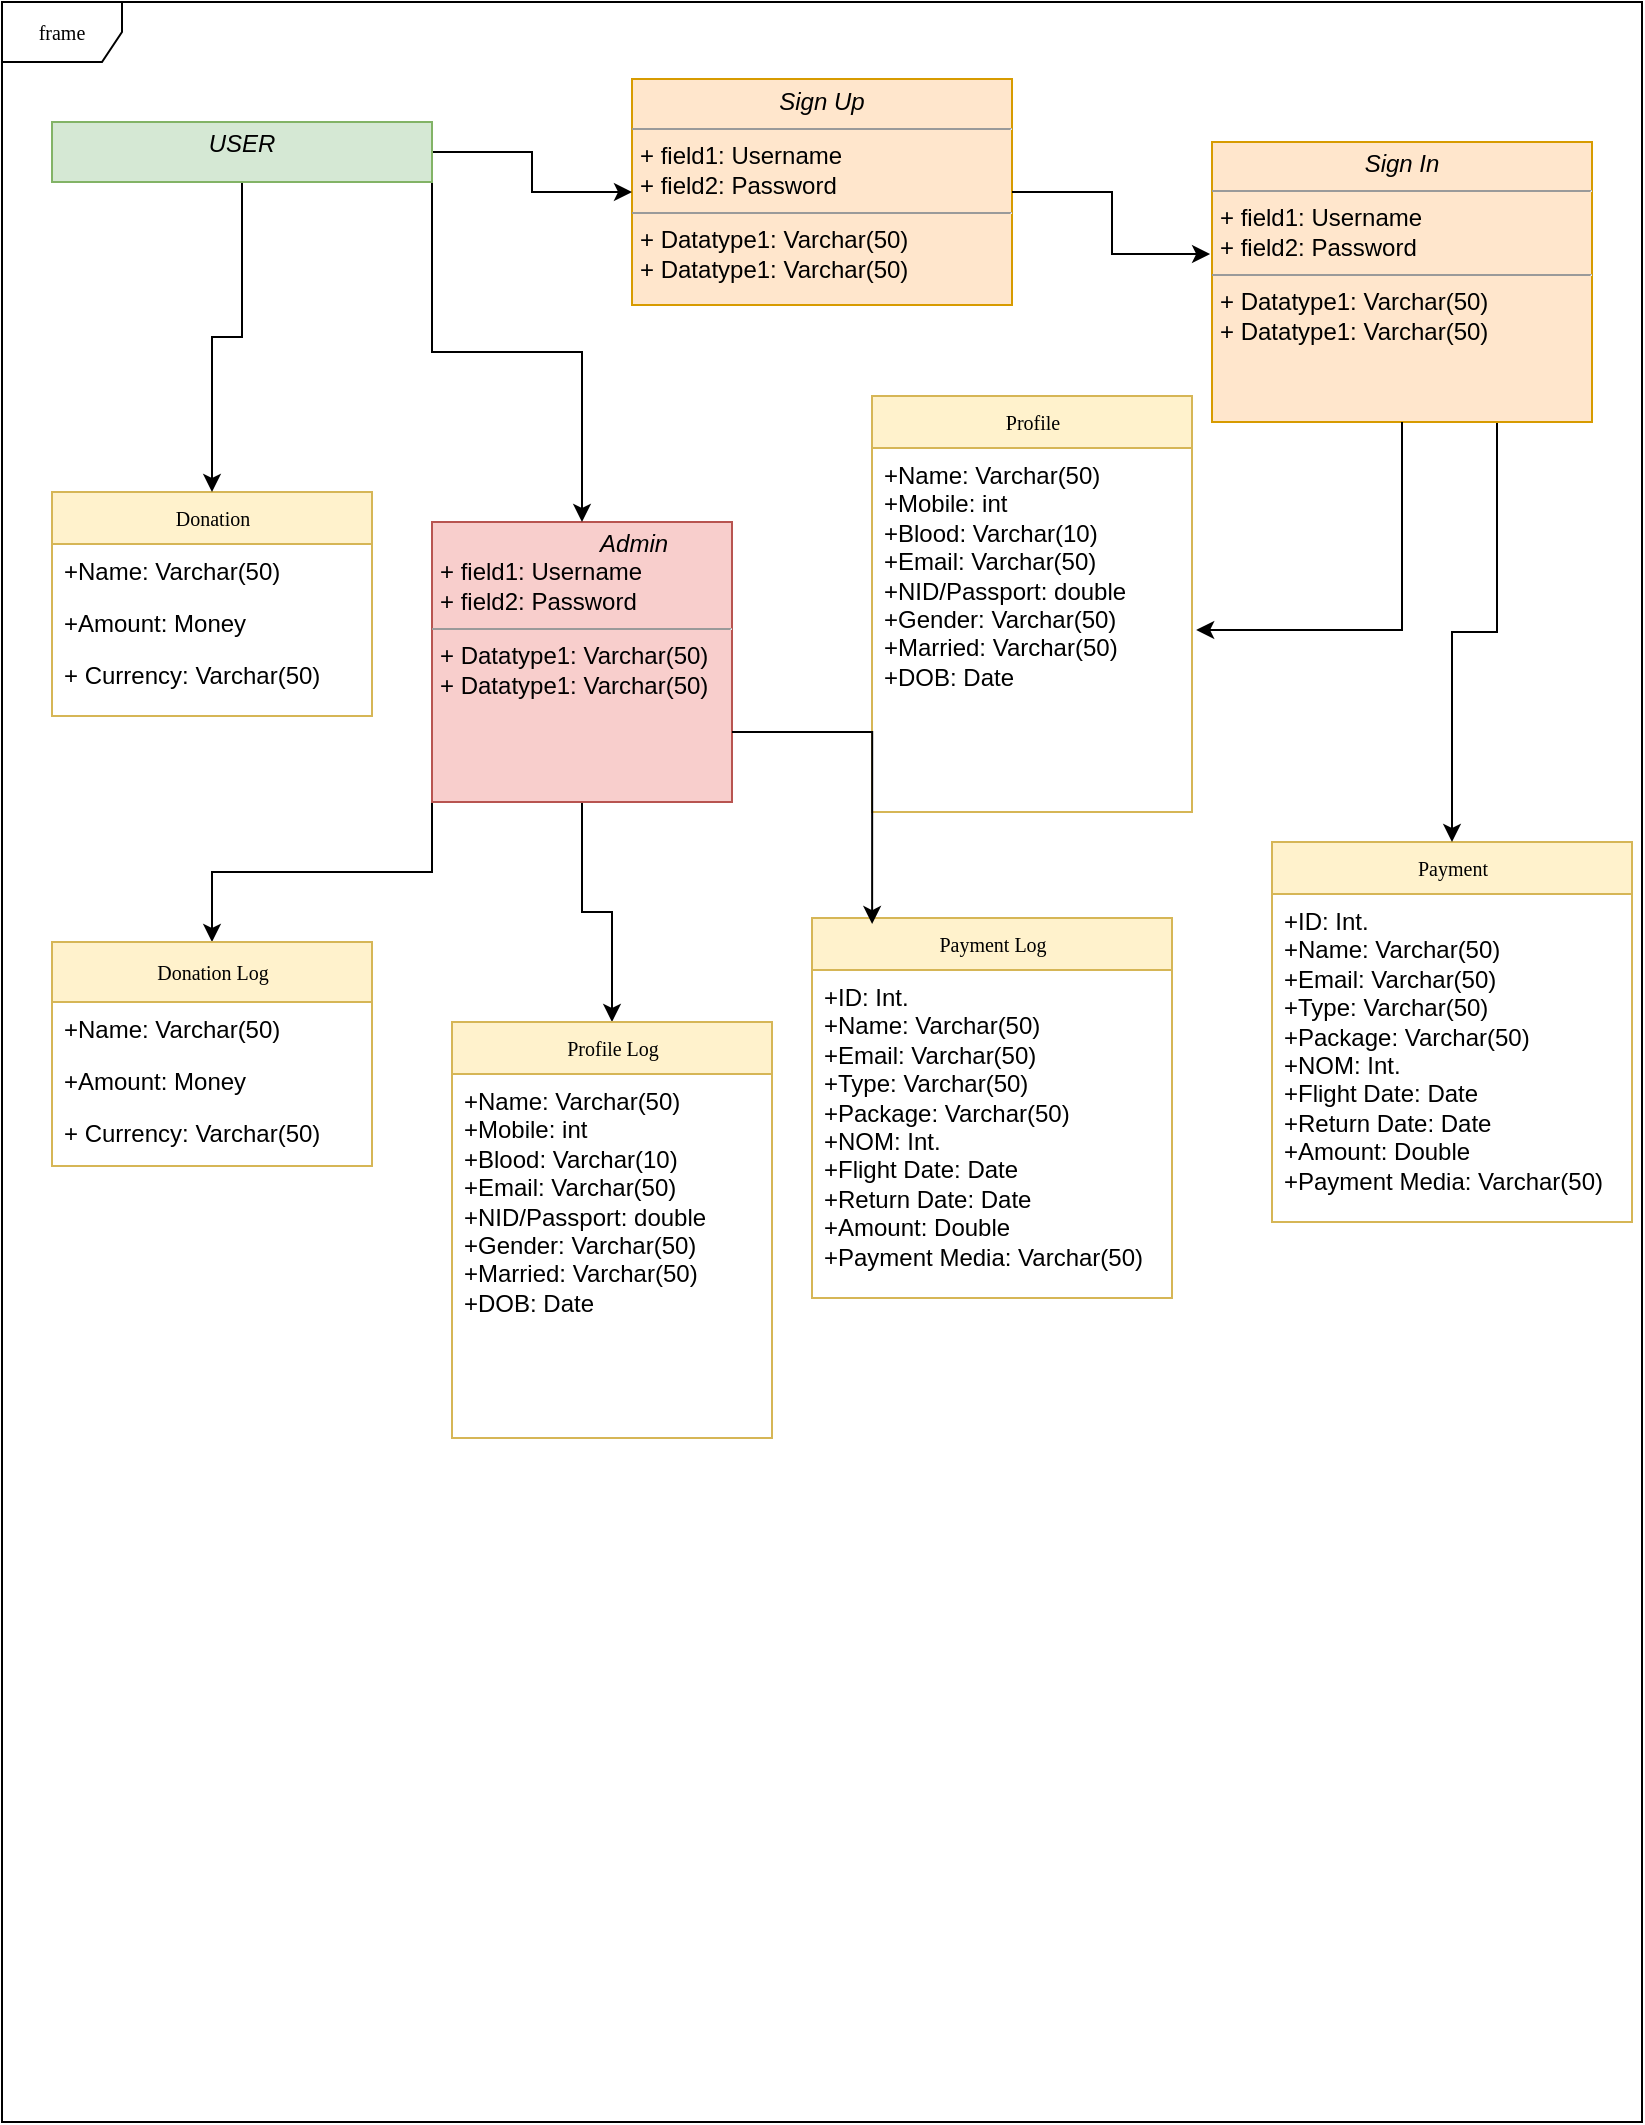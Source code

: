 <mxfile version="22.1.16" type="github">
  <diagram name="Page-1" id="c4acf3e9-155e-7222-9cf6-157b1a14988f">
    <mxGraphModel dx="1434" dy="756" grid="1" gridSize="10" guides="1" tooltips="1" connect="1" arrows="1" fold="1" page="1" pageScale="1" pageWidth="850" pageHeight="1100" background="none" math="0" shadow="0">
      <root>
        <mxCell id="0" />
        <mxCell id="1" parent="0" />
        <mxCell id="17acba5748e5396b-1" value="frame" style="shape=umlFrame;whiteSpace=wrap;html=1;rounded=0;shadow=0;comic=0;labelBackgroundColor=none;strokeWidth=1;fontFamily=Verdana;fontSize=10;align=center;" parent="1" vertex="1">
          <mxGeometry x="45" y="50" width="820" height="1060" as="geometry" />
        </mxCell>
        <mxCell id="17acba5748e5396b-2" value="Donation" style="swimlane;html=1;fontStyle=0;childLayout=stackLayout;horizontal=1;startSize=26;fillColor=#fff2cc;horizontalStack=0;resizeParent=1;resizeLast=0;collapsible=1;marginBottom=0;swimlaneFillColor=#ffffff;rounded=0;shadow=0;comic=0;labelBackgroundColor=none;strokeWidth=1;fontFamily=Verdana;fontSize=10;align=center;strokeColor=#d6b656;" parent="1" vertex="1">
          <mxGeometry x="70" y="295" width="160" height="112" as="geometry" />
        </mxCell>
        <mxCell id="17acba5748e5396b-3" value="+Name: Varchar(50)" style="text;html=1;strokeColor=none;fillColor=none;align=left;verticalAlign=top;spacingLeft=4;spacingRight=4;whiteSpace=wrap;overflow=hidden;rotatable=0;points=[[0,0.5],[1,0.5]];portConstraint=eastwest;" parent="17acba5748e5396b-2" vertex="1">
          <mxGeometry y="26" width="160" height="26" as="geometry" />
        </mxCell>
        <mxCell id="17acba5748e5396b-4" value="+Amount: Money" style="text;html=1;strokeColor=none;fillColor=none;align=left;verticalAlign=top;spacingLeft=4;spacingRight=4;whiteSpace=wrap;overflow=hidden;rotatable=0;points=[[0,0.5],[1,0.5]];portConstraint=eastwest;" parent="17acba5748e5396b-2" vertex="1">
          <mxGeometry y="52" width="160" height="26" as="geometry" />
        </mxCell>
        <mxCell id="17acba5748e5396b-6" value="+ Currency: Varchar(50)" style="text;html=1;strokeColor=none;fillColor=none;align=left;verticalAlign=top;spacingLeft=4;spacingRight=4;whiteSpace=wrap;overflow=hidden;rotatable=0;points=[[0,0.5],[1,0.5]];portConstraint=eastwest;" parent="17acba5748e5396b-2" vertex="1">
          <mxGeometry y="78" width="160" height="26" as="geometry" />
        </mxCell>
        <mxCell id="17acba5748e5396b-30" value="Profile" style="swimlane;html=1;fontStyle=0;childLayout=stackLayout;horizontal=1;startSize=26;fillColor=#fff2cc;horizontalStack=0;resizeParent=1;resizeLast=0;collapsible=1;marginBottom=0;swimlaneFillColor=#ffffff;rounded=0;shadow=0;comic=0;labelBackgroundColor=none;strokeWidth=1;fontFamily=Verdana;fontSize=10;align=center;strokeColor=#d6b656;" parent="1" vertex="1">
          <mxGeometry x="480" y="247" width="160" height="208" as="geometry" />
        </mxCell>
        <mxCell id="17acba5748e5396b-33" value="+Name: Varchar(50)&lt;br&gt;+Mobile: int&lt;br&gt;+Blood: Varchar(10)&lt;br&gt;+Email: Varchar(50)&lt;br&gt;+NID/Passport: double&lt;br&gt;+Gender: Varchar(50)&lt;br&gt;+Married: Varchar(50)&lt;br&gt;+DOB: Date" style="text;html=1;strokeColor=none;fillColor=none;align=left;verticalAlign=top;spacingLeft=4;spacingRight=4;whiteSpace=wrap;overflow=hidden;rotatable=0;points=[[0,0.5],[1,0.5]];portConstraint=eastwest;" parent="17acba5748e5396b-30" vertex="1">
          <mxGeometry y="26" width="160" height="130" as="geometry" />
        </mxCell>
        <mxCell id="5d2195bd80daf111-1" value="Payment" style="swimlane;html=1;fontStyle=0;childLayout=stackLayout;horizontal=1;startSize=26;fillColor=#fff2cc;horizontalStack=0;resizeParent=1;resizeLast=0;collapsible=1;marginBottom=0;swimlaneFillColor=#ffffff;rounded=0;shadow=0;comic=0;labelBackgroundColor=none;strokeWidth=1;fontFamily=Verdana;fontSize=10;align=center;strokeColor=#d6b656;" parent="1" vertex="1">
          <mxGeometry x="680" y="470" width="180" height="190" as="geometry" />
        </mxCell>
        <mxCell id="5d2195bd80daf111-2" value="+ID: Int.&lt;br&gt;+Name: Varchar(50)&lt;br&gt;+Email: Varchar(50)&lt;br style=&quot;border-color: var(--border-color);&quot;&gt;+Type: Varchar(50)&lt;br style=&quot;border-color: var(--border-color);&quot;&gt;+Package: Varchar(50)&lt;br style=&quot;border-color: var(--border-color);&quot;&gt;+NOM: Int.&lt;br style=&quot;border-color: var(--border-color);&quot;&gt;+Flight Date: Date&lt;br&gt;+Return Date: Date&lt;br style=&quot;border-color: var(--border-color);&quot;&gt;+Amount: Double&lt;br style=&quot;border-color: var(--border-color);&quot;&gt;+Payment Media: Varchar(50)" style="text;html=1;strokeColor=none;fillColor=none;align=left;verticalAlign=top;spacingLeft=4;spacingRight=4;whiteSpace=wrap;overflow=hidden;rotatable=0;points=[[0,0.5],[1,0.5]];portConstraint=eastwest;" parent="5d2195bd80daf111-1" vertex="1">
          <mxGeometry y="26" width="180" height="160" as="geometry" />
        </mxCell>
        <mxCell id="b2j2169J3vZu21fbzE1d-31" style="edgeStyle=orthogonalEdgeStyle;rounded=0;orthogonalLoop=1;jettySize=auto;html=1;exitX=0.75;exitY=1;exitDx=0;exitDy=0;" edge="1" parent="1" source="5d2195bd80daf111-15" target="5d2195bd80daf111-1">
          <mxGeometry relative="1" as="geometry" />
        </mxCell>
        <mxCell id="5d2195bd80daf111-15" value="&lt;p style=&quot;margin:0px;margin-top:4px;text-align:center;&quot;&gt;&lt;i&gt;Sign In&lt;/i&gt;&lt;/p&gt;&lt;hr size=&quot;1&quot;&gt;&lt;p style=&quot;margin:0px;margin-left:4px;&quot;&gt;+ field1: Username&lt;br&gt;+ field2: Password&lt;/p&gt;&lt;hr size=&quot;1&quot;&gt;&lt;p style=&quot;border-color: var(--border-color); margin: 0px 0px 0px 4px;&quot;&gt;+ Datatype1: Varchar(50)&lt;/p&gt;&lt;p style=&quot;border-color: var(--border-color); margin: 0px 0px 0px 4px;&quot;&gt;+ Datatype1: Varchar(50)&lt;/p&gt;" style="verticalAlign=top;align=left;overflow=fill;fontSize=12;fontFamily=Helvetica;html=1;rounded=0;shadow=0;comic=0;labelBackgroundColor=none;strokeWidth=1;fillColor=#ffe6cc;strokeColor=#d79b00;" parent="1" vertex="1">
          <mxGeometry x="650" y="120" width="190" height="140" as="geometry" />
        </mxCell>
        <mxCell id="5d2195bd80daf111-18" value="&lt;p style=&quot;margin:0px;margin-top:4px;text-align:center;&quot;&gt;&lt;i&gt;Sign Up&lt;/i&gt;&lt;/p&gt;&lt;hr size=&quot;1&quot;&gt;&lt;p style=&quot;margin:0px;margin-left:4px;&quot;&gt;+ field1: Username&lt;br&gt;+ field2: Password&lt;/p&gt;&lt;hr size=&quot;1&quot;&gt;&lt;p style=&quot;margin:0px;margin-left:4px;&quot;&gt;+ Datatype1: Varchar(50)&lt;/p&gt;&lt;p style=&quot;margin:0px;margin-left:4px;&quot;&gt;+ Datatype1: Varchar(50)&lt;br&gt;&lt;br&gt;&lt;/p&gt;" style="verticalAlign=top;align=left;overflow=fill;fontSize=12;fontFamily=Helvetica;html=1;rounded=0;shadow=0;comic=0;labelBackgroundColor=none;strokeWidth=1;fillColor=#ffe6cc;strokeColor=#d79b00;" parent="1" vertex="1">
          <mxGeometry x="360" y="88.5" width="190" height="113" as="geometry" />
        </mxCell>
        <mxCell id="b2j2169J3vZu21fbzE1d-22" style="edgeStyle=orthogonalEdgeStyle;rounded=0;orthogonalLoop=1;jettySize=auto;html=1;exitX=0;exitY=1;exitDx=0;exitDy=0;" edge="1" parent="1" source="5d2195bd80daf111-19" target="b2j2169J3vZu21fbzE1d-18">
          <mxGeometry relative="1" as="geometry" />
        </mxCell>
        <mxCell id="b2j2169J3vZu21fbzE1d-26" style="edgeStyle=orthogonalEdgeStyle;rounded=0;orthogonalLoop=1;jettySize=auto;html=1;entryX=0.5;entryY=0;entryDx=0;entryDy=0;" edge="1" parent="1" source="5d2195bd80daf111-19" target="b2j2169J3vZu21fbzE1d-24">
          <mxGeometry relative="1" as="geometry" />
        </mxCell>
        <mxCell id="5d2195bd80daf111-19" value="&lt;p style=&quot;border-color: var(--border-color); margin: 4px 0px 0px; text-align: center;&quot;&gt;&lt;/p&gt;&lt;p style=&quot;border-color: var(--border-color); margin: 0px 0px 0px 4px;&quot;&gt;&lt;i&gt;&lt;span style=&quot;white-space: pre;&quot;&gt;&#x9;&lt;/span&gt;&lt;span style=&quot;white-space: pre;&quot;&gt;&#x9;&lt;/span&gt;&lt;span style=&quot;white-space: pre;&quot;&gt;&#x9;&lt;/span&gt;Admin&lt;/i&gt;&lt;/p&gt;&lt;p style=&quot;border-color: var(--border-color); margin: 0px 0px 0px 4px;&quot;&gt;+ field1: Username&lt;br style=&quot;border-color: var(--border-color);&quot;&gt;+ field2: Password&lt;/p&gt;&lt;hr style=&quot;border-color: var(--border-color);&quot; size=&quot;1&quot;&gt;&lt;p style=&quot;border-color: var(--border-color); margin: 0px 0px 0px 4px;&quot;&gt;+ Datatype1: Varchar(50)&lt;/p&gt;&lt;p style=&quot;border-color: var(--border-color); margin: 0px 0px 0px 4px;&quot;&gt;+ Datatype1: Varchar(50)&lt;/p&gt;" style="verticalAlign=top;align=left;overflow=fill;fontSize=12;fontFamily=Helvetica;html=1;rounded=0;shadow=0;comic=0;labelBackgroundColor=none;strokeWidth=1;fillColor=#f8cecc;strokeColor=#b85450;" parent="1" vertex="1">
          <mxGeometry x="260" y="310" width="150" height="140" as="geometry" />
        </mxCell>
        <mxCell id="b2j2169J3vZu21fbzE1d-13" style="edgeStyle=orthogonalEdgeStyle;rounded=0;orthogonalLoop=1;jettySize=auto;html=1;" edge="1" parent="1" source="5d2195bd80daf111-20" target="5d2195bd80daf111-18">
          <mxGeometry relative="1" as="geometry" />
        </mxCell>
        <mxCell id="b2j2169J3vZu21fbzE1d-14" style="edgeStyle=orthogonalEdgeStyle;rounded=0;orthogonalLoop=1;jettySize=auto;html=1;" edge="1" parent="1" source="5d2195bd80daf111-20" target="17acba5748e5396b-2">
          <mxGeometry relative="1" as="geometry" />
        </mxCell>
        <mxCell id="b2j2169J3vZu21fbzE1d-32" style="edgeStyle=orthogonalEdgeStyle;rounded=0;orthogonalLoop=1;jettySize=auto;html=1;exitX=1;exitY=1;exitDx=0;exitDy=0;" edge="1" parent="1" source="5d2195bd80daf111-20" target="5d2195bd80daf111-19">
          <mxGeometry relative="1" as="geometry" />
        </mxCell>
        <mxCell id="5d2195bd80daf111-20" value="&lt;p style=&quot;margin:0px;margin-top:4px;text-align:center;&quot;&gt;&lt;i&gt;USER&lt;/i&gt;&lt;/p&gt;&lt;p style=&quot;margin:0px;margin-left:4px;&quot;&gt;&lt;br&gt;&lt;/p&gt;&lt;p style=&quot;margin:0px;margin-left:4px;&quot;&gt;&lt;br&gt;&lt;/p&gt;" style="verticalAlign=top;align=left;overflow=fill;fontSize=12;fontFamily=Helvetica;html=1;rounded=0;shadow=0;comic=0;labelBackgroundColor=none;strokeWidth=1;fillColor=#d5e8d4;strokeColor=#82b366;" parent="1" vertex="1">
          <mxGeometry x="70" y="110" width="190" height="30" as="geometry" />
        </mxCell>
        <mxCell id="b2j2169J3vZu21fbzE1d-15" style="edgeStyle=orthogonalEdgeStyle;rounded=0;orthogonalLoop=1;jettySize=auto;html=1;entryX=-0.005;entryY=0.4;entryDx=0;entryDy=0;entryPerimeter=0;" edge="1" parent="1" source="5d2195bd80daf111-18" target="5d2195bd80daf111-15">
          <mxGeometry relative="1" as="geometry" />
        </mxCell>
        <mxCell id="b2j2169J3vZu21fbzE1d-18" value="Donation Log" style="swimlane;html=1;fontStyle=0;childLayout=stackLayout;horizontal=1;startSize=30;fillColor=#fff2cc;horizontalStack=0;resizeParent=1;resizeLast=0;collapsible=1;marginBottom=0;swimlaneFillColor=#ffffff;rounded=0;shadow=0;comic=0;labelBackgroundColor=none;strokeWidth=1;fontFamily=Verdana;fontSize=10;align=center;strokeColor=#d6b656;" vertex="1" parent="1">
          <mxGeometry x="70" y="520" width="160" height="112" as="geometry" />
        </mxCell>
        <mxCell id="b2j2169J3vZu21fbzE1d-19" value="+Name: Varchar(50)" style="text;html=1;strokeColor=none;fillColor=none;align=left;verticalAlign=top;spacingLeft=4;spacingRight=4;whiteSpace=wrap;overflow=hidden;rotatable=0;points=[[0,0.5],[1,0.5]];portConstraint=eastwest;" vertex="1" parent="b2j2169J3vZu21fbzE1d-18">
          <mxGeometry y="30" width="160" height="26" as="geometry" />
        </mxCell>
        <mxCell id="b2j2169J3vZu21fbzE1d-20" value="+Amount: Money" style="text;html=1;strokeColor=none;fillColor=none;align=left;verticalAlign=top;spacingLeft=4;spacingRight=4;whiteSpace=wrap;overflow=hidden;rotatable=0;points=[[0,0.5],[1,0.5]];portConstraint=eastwest;" vertex="1" parent="b2j2169J3vZu21fbzE1d-18">
          <mxGeometry y="56" width="160" height="26" as="geometry" />
        </mxCell>
        <mxCell id="b2j2169J3vZu21fbzE1d-21" value="+ Currency: Varchar(50)" style="text;html=1;strokeColor=none;fillColor=none;align=left;verticalAlign=top;spacingLeft=4;spacingRight=4;whiteSpace=wrap;overflow=hidden;rotatable=0;points=[[0,0.5],[1,0.5]];portConstraint=eastwest;" vertex="1" parent="b2j2169J3vZu21fbzE1d-18">
          <mxGeometry y="82" width="160" height="26" as="geometry" />
        </mxCell>
        <mxCell id="b2j2169J3vZu21fbzE1d-24" value="Profile Log" style="swimlane;html=1;fontStyle=0;childLayout=stackLayout;horizontal=1;startSize=26;fillColor=#fff2cc;horizontalStack=0;resizeParent=1;resizeLast=0;collapsible=1;marginBottom=0;swimlaneFillColor=#ffffff;rounded=0;shadow=0;comic=0;labelBackgroundColor=none;strokeWidth=1;fontFamily=Verdana;fontSize=10;align=center;strokeColor=#d6b656;" vertex="1" parent="1">
          <mxGeometry x="270" y="560" width="160" height="208" as="geometry" />
        </mxCell>
        <mxCell id="b2j2169J3vZu21fbzE1d-25" value="+Name: Varchar(50)&lt;br&gt;+Mobile: int&lt;br&gt;+Blood: Varchar(10)&lt;br&gt;+Email: Varchar(50)&lt;br&gt;+NID/Passport: double&lt;br&gt;+Gender: Varchar(50)&lt;br&gt;+Married: Varchar(50)&lt;br&gt;+DOB: Date" style="text;html=1;strokeColor=none;fillColor=none;align=left;verticalAlign=top;spacingLeft=4;spacingRight=4;whiteSpace=wrap;overflow=hidden;rotatable=0;points=[[0,0.5],[1,0.5]];portConstraint=eastwest;" vertex="1" parent="b2j2169J3vZu21fbzE1d-24">
          <mxGeometry y="26" width="160" height="130" as="geometry" />
        </mxCell>
        <mxCell id="b2j2169J3vZu21fbzE1d-28" value="Payment Log" style="swimlane;html=1;fontStyle=0;childLayout=stackLayout;horizontal=1;startSize=26;fillColor=#fff2cc;horizontalStack=0;resizeParent=1;resizeLast=0;collapsible=1;marginBottom=0;swimlaneFillColor=#ffffff;rounded=0;shadow=0;comic=0;labelBackgroundColor=none;strokeWidth=1;fontFamily=Verdana;fontSize=10;align=center;strokeColor=#d6b656;" vertex="1" parent="1">
          <mxGeometry x="450" y="508" width="180" height="190" as="geometry" />
        </mxCell>
        <mxCell id="b2j2169J3vZu21fbzE1d-29" value="+ID: Int.&lt;br&gt;+Name: Varchar(50)&lt;br&gt;+Email: Varchar(50)&lt;br style=&quot;border-color: var(--border-color);&quot;&gt;+Type: Varchar(50)&lt;br style=&quot;border-color: var(--border-color);&quot;&gt;+Package: Varchar(50)&lt;br style=&quot;border-color: var(--border-color);&quot;&gt;+NOM: Int.&lt;br style=&quot;border-color: var(--border-color);&quot;&gt;+Flight Date: Date&lt;br&gt;+Return Date: Date&lt;br style=&quot;border-color: var(--border-color);&quot;&gt;+Amount: Double&lt;br style=&quot;border-color: var(--border-color);&quot;&gt;+Payment Media: Varchar(50)" style="text;html=1;strokeColor=none;fillColor=none;align=left;verticalAlign=top;spacingLeft=4;spacingRight=4;whiteSpace=wrap;overflow=hidden;rotatable=0;points=[[0,0.5],[1,0.5]];portConstraint=eastwest;" vertex="1" parent="b2j2169J3vZu21fbzE1d-28">
          <mxGeometry y="26" width="180" height="160" as="geometry" />
        </mxCell>
        <mxCell id="b2j2169J3vZu21fbzE1d-34" style="edgeStyle=orthogonalEdgeStyle;rounded=0;orthogonalLoop=1;jettySize=auto;html=1;exitX=1;exitY=0.75;exitDx=0;exitDy=0;entryX=0.167;entryY=0.016;entryDx=0;entryDy=0;entryPerimeter=0;" edge="1" parent="1" source="5d2195bd80daf111-19" target="b2j2169J3vZu21fbzE1d-28">
          <mxGeometry relative="1" as="geometry" />
        </mxCell>
        <mxCell id="b2j2169J3vZu21fbzE1d-36" style="edgeStyle=orthogonalEdgeStyle;rounded=0;orthogonalLoop=1;jettySize=auto;html=1;entryX=1.013;entryY=0.7;entryDx=0;entryDy=0;entryPerimeter=0;" edge="1" parent="1" source="5d2195bd80daf111-15" target="17acba5748e5396b-33">
          <mxGeometry relative="1" as="geometry" />
        </mxCell>
      </root>
    </mxGraphModel>
  </diagram>
</mxfile>
